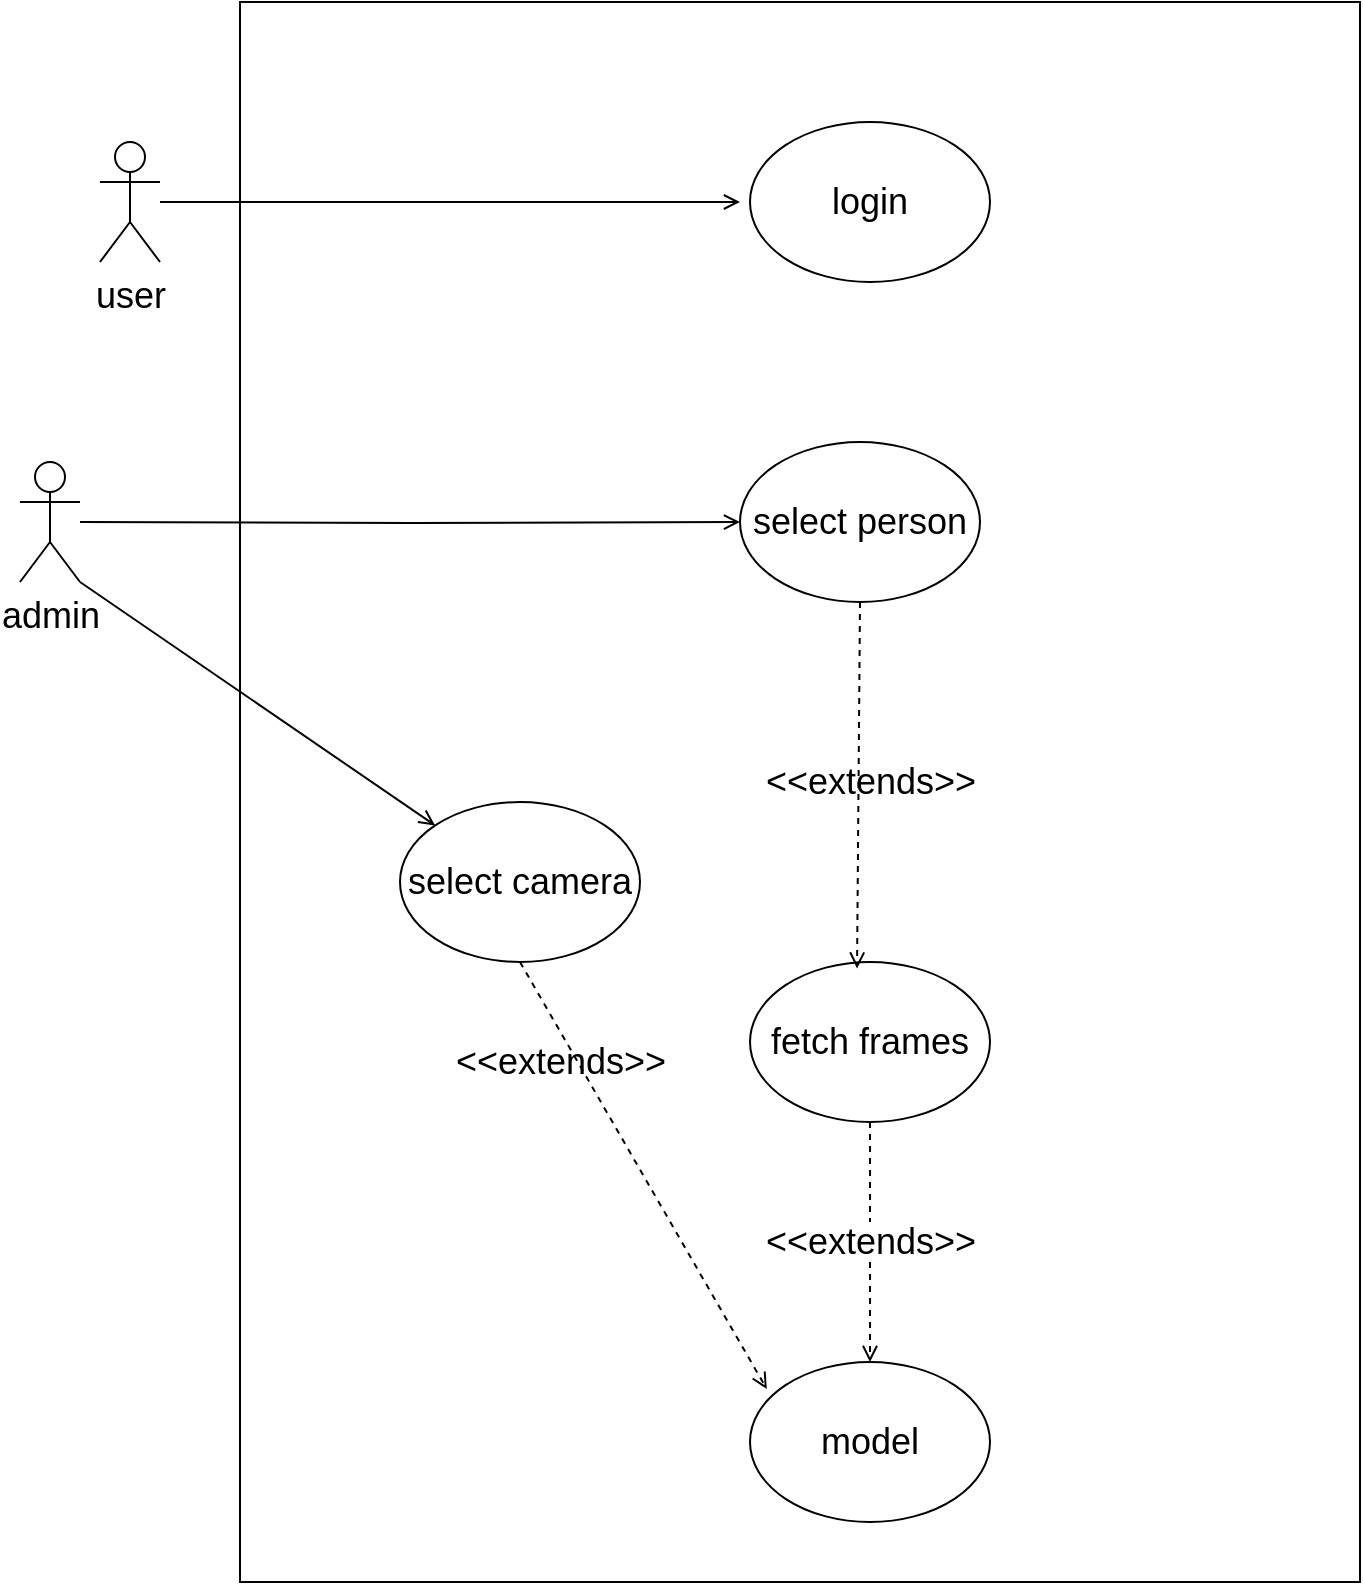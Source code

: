 <mxfile version="14.4.3" type="github">
  <diagram id="u2YCz3I5AumBD-Mo3Qc9" name="Page-1">
    <mxGraphModel dx="1373" dy="1803" grid="1" gridSize="10" guides="1" tooltips="1" connect="1" arrows="1" fold="1" page="1" pageScale="1" pageWidth="850" pageHeight="1100" math="0" shadow="0">
      <root>
        <mxCell id="0" />
        <mxCell id="1" parent="0" />
        <mxCell id="xAzYRujc0JpYtscGENq7-4" style="edgeStyle=orthogonalEdgeStyle;rounded=0;orthogonalLoop=1;jettySize=auto;html=1;exitX=0.5;exitY=1;exitDx=0;exitDy=0;entryX=0.5;entryY=0;entryDx=0;entryDy=0;dashed=1;endArrow=open;endFill=0;" edge="1" parent="1" source="xAzYRujc0JpYtscGENq7-5" target="xAzYRujc0JpYtscGENq7-3">
          <mxGeometry relative="1" as="geometry" />
        </mxCell>
        <mxCell id="xAzYRujc0JpYtscGENq7-2" value="&lt;font style=&quot;font-size: 18px&quot;&gt;fetch frames&lt;/font&gt;" style="ellipse;whiteSpace=wrap;html=1;" vertex="1" parent="1">
          <mxGeometry x="425" y="220" width="120" height="80" as="geometry" />
        </mxCell>
        <mxCell id="xAzYRujc0JpYtscGENq7-3" value="&lt;font style=&quot;font-size: 18px&quot;&gt;model&lt;/font&gt;" style="ellipse;whiteSpace=wrap;html=1;" vertex="1" parent="1">
          <mxGeometry x="425" y="420" width="120" height="80" as="geometry" />
        </mxCell>
        <mxCell id="xAzYRujc0JpYtscGENq7-5" value="&lt;font style=&quot;font-size: 18px&quot;&gt;&amp;lt;&amp;lt;extends&amp;gt;&amp;gt;&lt;/font&gt;" style="text;html=1;align=center;verticalAlign=middle;resizable=0;points=[];autosize=1;" vertex="1" parent="1">
          <mxGeometry x="425" y="350" width="120" height="20" as="geometry" />
        </mxCell>
        <mxCell id="xAzYRujc0JpYtscGENq7-6" style="edgeStyle=orthogonalEdgeStyle;rounded=0;orthogonalLoop=1;jettySize=auto;html=1;exitX=0.5;exitY=1;exitDx=0;exitDy=0;entryX=0.5;entryY=0;entryDx=0;entryDy=0;dashed=1;endArrow=none;endFill=0;" edge="1" parent="1" source="xAzYRujc0JpYtscGENq7-2" target="xAzYRujc0JpYtscGENq7-5">
          <mxGeometry relative="1" as="geometry">
            <mxPoint x="485" y="300" as="sourcePoint" />
            <mxPoint x="485" y="420" as="targetPoint" />
          </mxGeometry>
        </mxCell>
        <mxCell id="xAzYRujc0JpYtscGENq7-15" value="" style="edgeStyle=orthogonalEdgeStyle;rounded=0;orthogonalLoop=1;jettySize=auto;html=1;endArrow=open;endFill=0;" edge="1" parent="1" source="xAzYRujc0JpYtscGENq7-7">
          <mxGeometry relative="1" as="geometry">
            <mxPoint x="420" y="-160" as="targetPoint" />
          </mxGeometry>
        </mxCell>
        <mxCell id="xAzYRujc0JpYtscGENq7-7" value="&lt;font style=&quot;font-size: 18px&quot;&gt;user&lt;/font&gt;" style="shape=umlActor;verticalLabelPosition=bottom;verticalAlign=top;html=1;outlineConnect=0;" vertex="1" parent="1">
          <mxGeometry x="100" y="-190" width="30" height="60" as="geometry" />
        </mxCell>
        <mxCell id="xAzYRujc0JpYtscGENq7-26" style="edgeStyle=none;rounded=0;orthogonalLoop=1;jettySize=auto;html=1;exitX=0.5;exitY=1;exitDx=0;exitDy=0;entryX=0.07;entryY=0.169;entryDx=0;entryDy=0;entryPerimeter=0;dashed=1;endArrow=open;endFill=0;" edge="1" parent="1" source="xAzYRujc0JpYtscGENq7-8" target="xAzYRujc0JpYtscGENq7-3">
          <mxGeometry relative="1" as="geometry" />
        </mxCell>
        <mxCell id="xAzYRujc0JpYtscGENq7-8" value="&lt;font style=&quot;font-size: 18px&quot;&gt;select camera&lt;/font&gt;" style="ellipse;whiteSpace=wrap;html=1;" vertex="1" parent="1">
          <mxGeometry x="250" y="140" width="120" height="80" as="geometry" />
        </mxCell>
        <mxCell id="xAzYRujc0JpYtscGENq7-9" value="&lt;font style=&quot;font-size: 18px&quot;&gt;login&lt;/font&gt;" style="ellipse;whiteSpace=wrap;html=1;" vertex="1" parent="1">
          <mxGeometry x="425" y="-200" width="120" height="80" as="geometry" />
        </mxCell>
        <mxCell id="xAzYRujc0JpYtscGENq7-25" style="edgeStyle=none;rounded=0;orthogonalLoop=1;jettySize=auto;html=1;exitX=0.5;exitY=1;exitDx=0;exitDy=0;entryX=0.446;entryY=0.041;entryDx=0;entryDy=0;entryPerimeter=0;endArrow=open;endFill=0;dashed=1;" edge="1" parent="1" source="xAzYRujc0JpYtscGENq7-10" target="xAzYRujc0JpYtscGENq7-2">
          <mxGeometry relative="1" as="geometry" />
        </mxCell>
        <mxCell id="xAzYRujc0JpYtscGENq7-10" value="&lt;font style=&quot;font-size: 18px&quot;&gt;select person&lt;/font&gt;" style="ellipse;whiteSpace=wrap;html=1;" vertex="1" parent="1">
          <mxGeometry x="420" y="-40" width="120" height="80" as="geometry" />
        </mxCell>
        <mxCell id="xAzYRujc0JpYtscGENq7-11" value="&lt;font style=&quot;font-size: 18px&quot;&gt;&amp;lt;&amp;lt;extends&amp;gt;&amp;gt;&lt;/font&gt;" style="text;html=1;align=center;verticalAlign=middle;resizable=0;points=[];autosize=1;" vertex="1" parent="1">
          <mxGeometry x="425" y="120" width="120" height="20" as="geometry" />
        </mxCell>
        <mxCell id="xAzYRujc0JpYtscGENq7-12" value="&lt;font style=&quot;font-size: 18px&quot;&gt;&amp;lt;&amp;lt;extends&amp;gt;&amp;gt;&lt;/font&gt;" style="text;html=1;align=center;verticalAlign=middle;resizable=0;points=[];autosize=1;" vertex="1" parent="1">
          <mxGeometry x="270" y="260" width="120" height="20" as="geometry" />
        </mxCell>
        <mxCell id="xAzYRujc0JpYtscGENq7-24" style="rounded=0;orthogonalLoop=1;jettySize=auto;html=1;exitX=1;exitY=1;exitDx=0;exitDy=0;exitPerimeter=0;entryX=0;entryY=0;entryDx=0;entryDy=0;endArrow=open;endFill=0;" edge="1" parent="1" source="xAzYRujc0JpYtscGENq7-21" target="xAzYRujc0JpYtscGENq7-8">
          <mxGeometry relative="1" as="geometry" />
        </mxCell>
        <mxCell id="xAzYRujc0JpYtscGENq7-21" value="&lt;span style=&quot;font-size: 18px&quot;&gt;admin&lt;/span&gt;" style="shape=umlActor;verticalLabelPosition=bottom;verticalAlign=top;html=1;outlineConnect=0;" vertex="1" parent="1">
          <mxGeometry x="60" y="-30" width="30" height="60" as="geometry" />
        </mxCell>
        <mxCell id="xAzYRujc0JpYtscGENq7-23" value="" style="edgeStyle=orthogonalEdgeStyle;rounded=0;orthogonalLoop=1;jettySize=auto;html=1;endArrow=open;endFill=0;entryX=0;entryY=0.5;entryDx=0;entryDy=0;" edge="1" parent="1" target="xAzYRujc0JpYtscGENq7-10">
          <mxGeometry relative="1" as="geometry">
            <mxPoint x="90" as="sourcePoint" />
            <mxPoint x="380" as="targetPoint" />
          </mxGeometry>
        </mxCell>
        <mxCell id="xAzYRujc0JpYtscGENq7-27" value="" style="rounded=0;whiteSpace=wrap;html=1;fillColor=none;" vertex="1" parent="1">
          <mxGeometry x="170" y="-260" width="560" height="790" as="geometry" />
        </mxCell>
      </root>
    </mxGraphModel>
  </diagram>
</mxfile>
